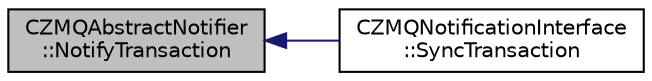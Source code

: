 digraph "CZMQAbstractNotifier::NotifyTransaction"
{
  edge [fontname="Helvetica",fontsize="10",labelfontname="Helvetica",labelfontsize="10"];
  node [fontname="Helvetica",fontsize="10",shape=record];
  rankdir="LR";
  Node16 [label="CZMQAbstractNotifier\l::NotifyTransaction",height=0.2,width=0.4,color="black", fillcolor="grey75", style="filled", fontcolor="black"];
  Node16 -> Node17 [dir="back",color="midnightblue",fontsize="10",style="solid",fontname="Helvetica"];
  Node17 [label="CZMQNotificationInterface\l::SyncTransaction",height=0.2,width=0.4,color="black", fillcolor="white", style="filled",URL="$class_c_z_m_q_notification_interface.html#a70a0919ccfbc5fb24cd16909c6d03c05"];
}
